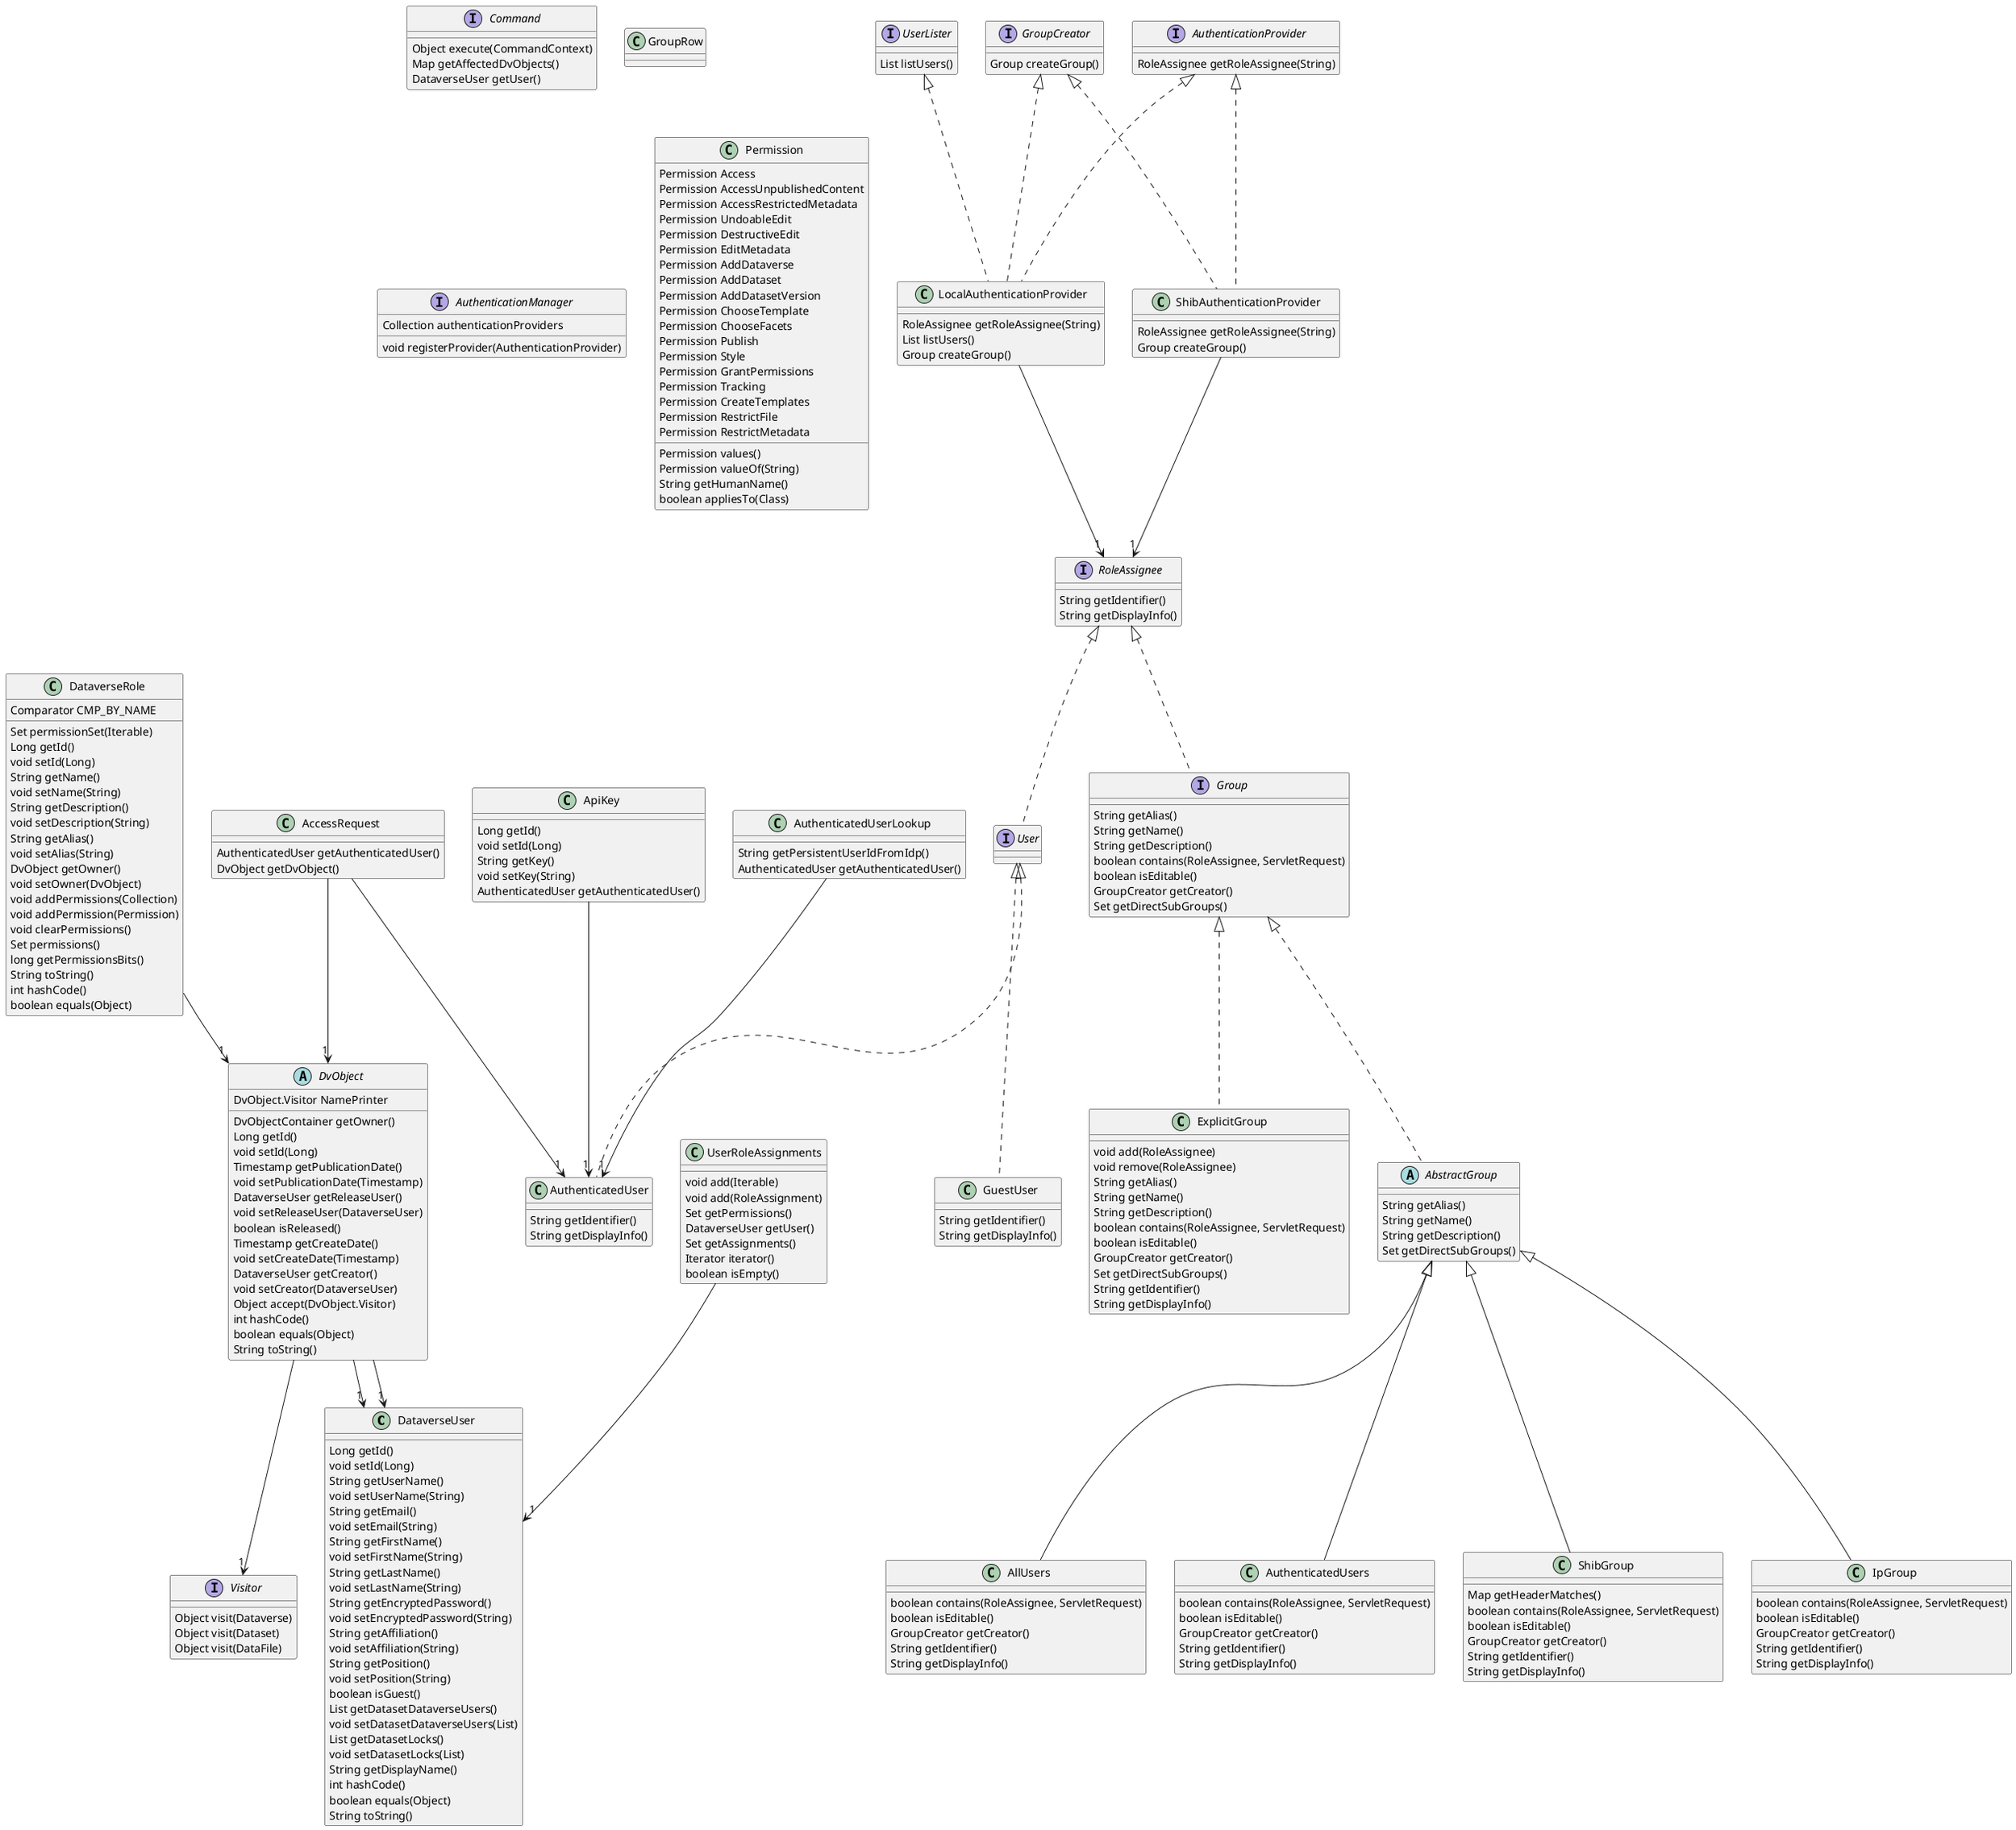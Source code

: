 @startuml

' definitions
' -----------

' package "edu.harvard.iq.dataverse"
class DataverseUser
abstract DvObject
interface Visitor
' end package

' package "edu.harvard.iq.dataverse.engine.command"
interface Command
' end package

' package "edu.harvard.iq.dataverse.authorization.providers.ipaddress"
class IpGroup
' end package

' package "edu.harvard.iq.dataverse.authorization.groups.impl"
abstract AbstractGroup
class AllUsers
class AuthenticatedUsers
class ExplicitGroup
' end package

' package "edu.harvard.iq.dataverse.authorization.providers.shib"
class ShibGroup
' end package

' package "edu.harvard.iq.dataverse.authorization.groups"
interface Group
interface GroupCreator
class GroupRow
' end package

' package "edu.harvard.iq.dataverse.authorization"
class AccessRequest
class ApiKey
class AuthenticatedUser
class AuthenticatedUserLookup
interface AuthenticationManager
interface AuthenticationProvider
class DataverseRole
class GuestUser
class LocalAuthenticationProvider
enum Permission
interface RoleAssignee
class ShibAuthenticationProvider
interface User
interface UserLister
class UserRoleAssignments
class Permission
' end package

' content
' -------

' Visitor:
Visitor : Object visit(Dataverse)
Visitor : Object visit(Dataset)
Visitor : Object visit(DataFile)

' AbstractGroup:
Group <|.. AbstractGroup
AbstractGroup : String getAlias()
AbstractGroup : String getName()
AbstractGroup : String getDescription()
AbstractGroup : Set getDirectSubGroups()

' DvObject:
DvObject : DvObject.Visitor NamePrinter
DvObject --> "1" Visitor
DvObject --> "1" DataverseUser
DvObject --> "1" DataverseUser
DvObject : DvObjectContainer getOwner()
DvObject : Long getId()
DvObject : void setId(Long)
DvObject : Timestamp getPublicationDate()
DvObject : void setPublicationDate(Timestamp)
DvObject : DataverseUser getReleaseUser()
DvObject : void setReleaseUser(DataverseUser)
DvObject : boolean isReleased()
DvObject : Timestamp getCreateDate()
DvObject : void setCreateDate(Timestamp)
DvObject : DataverseUser getCreator()
DvObject : void setCreator(DataverseUser)
DvObject : Object accept(DvObject.Visitor)
DvObject : int hashCode()
DvObject : boolean equals(Object)
DvObject : String toString()

' DataverseRole:
DataverseRole : Comparator CMP_BY_NAME
DataverseRole --> "1" DvObject
DataverseRole : Set permissionSet(Iterable)
DataverseRole : Long getId()
DataverseRole : void setId(Long)
DataverseRole : String getName()
DataverseRole : void setName(String)
DataverseRole : String getDescription()
DataverseRole : void setDescription(String)
DataverseRole : String getAlias()
DataverseRole : void setAlias(String)
DataverseRole : DvObject getOwner()
DataverseRole : void setOwner(DvObject)
DataverseRole : void addPermissions(Collection)
DataverseRole : void addPermission(Permission)
DataverseRole : void clearPermissions()
DataverseRole : Set permissions()
DataverseRole : long getPermissionsBits()
DataverseRole : String toString()
DataverseRole : int hashCode()
DataverseRole : boolean equals(Object)

' GroupRow:

' AuthenticatedUser:
User <|.. AuthenticatedUser
AuthenticatedUser : String getIdentifier()
AuthenticatedUser : String getDisplayInfo()

' UserLister:
UserLister : List listUsers()

' AccessRequest:
AccessRequest --> "1" AuthenticatedUser
AccessRequest --> "1" DvObject
AccessRequest : AuthenticatedUser getAuthenticatedUser()
AccessRequest : DvObject getDvObject()

' ApiKey:
ApiKey --> "1" AuthenticatedUser
ApiKey : Long getId()
ApiKey : void setId(Long)
ApiKey : String getKey()
ApiKey : void setKey(String)
ApiKey : AuthenticatedUser getAuthenticatedUser()

' LocalAuthenticationProvider:
AuthenticationProvider <|.. LocalAuthenticationProvider
UserLister <|.. LocalAuthenticationProvider
GroupCreator <|.. LocalAuthenticationProvider
LocalAuthenticationProvider --> "1" RoleAssignee
LocalAuthenticationProvider : RoleAssignee getRoleAssignee(String)
LocalAuthenticationProvider : List listUsers()
LocalAuthenticationProvider : Group createGroup()

' AuthenticationProvider:
AuthenticationProvider : RoleAssignee getRoleAssignee(String)

' ShibGroup:
AbstractGroup <|-- ShibGroup
ShibGroup : Map getHeaderMatches()
ShibGroup : boolean contains(RoleAssignee, ServletRequest)
ShibGroup : boolean isEditable()
ShibGroup : GroupCreator getCreator()
ShibGroup : String getIdentifier()
ShibGroup : String getDisplayInfo()

' Command:
Command : Object execute(CommandContext)
Command : Map getAffectedDvObjects()
Command : DataverseUser getUser()

' UserRoleAssignments:
UserRoleAssignments --> "1" DataverseUser
UserRoleAssignments : void add(Iterable)
UserRoleAssignments : void add(RoleAssignment)
UserRoleAssignments : Set getPermissions()
UserRoleAssignments : DataverseUser getUser()
UserRoleAssignments : Set getAssignments()
UserRoleAssignments : Iterator iterator()
UserRoleAssignments : boolean isEmpty()

' GuestUser:
User <|.. GuestUser
GuestUser : String getIdentifier()
GuestUser : String getDisplayInfo()

' AllUsers:
AbstractGroup <|-- AllUsers
AllUsers : boolean contains(RoleAssignee, ServletRequest)
AllUsers : boolean isEditable()
AllUsers : GroupCreator getCreator()
AllUsers : String getIdentifier()
AllUsers : String getDisplayInfo()

' Permission:
Permission : Permission Access
Permission : Permission AccessUnpublishedContent
Permission : Permission AccessRestrictedMetadata
Permission : Permission UndoableEdit
Permission : Permission DestructiveEdit
Permission : Permission EditMetadata
Permission : Permission AddDataverse
Permission : Permission AddDataset
Permission : Permission AddDatasetVersion
Permission : Permission ChooseTemplate
Permission : Permission ChooseFacets
Permission : Permission Publish
Permission : Permission Style
Permission : Permission GrantPermissions
Permission : Permission Tracking
Permission : Permission CreateTemplates
Permission : Permission RestrictFile
Permission : Permission RestrictMetadata
Permission : Permission values()
Permission : Permission valueOf(String)
Permission : String getHumanName()
Permission : boolean appliesTo(Class)

' ShibAuthenticationProvider:
AuthenticationProvider <|.. ShibAuthenticationProvider
GroupCreator <|.. ShibAuthenticationProvider
ShibAuthenticationProvider --> "1" RoleAssignee
ShibAuthenticationProvider : RoleAssignee getRoleAssignee(String)
ShibAuthenticationProvider : Group createGroup()

' AuthenticatedUserLookup:
AuthenticatedUserLookup --> "1" AuthenticatedUser
AuthenticatedUserLookup : String getPersistentUserIdFromIdp()
AuthenticatedUserLookup : AuthenticatedUser getAuthenticatedUser()

' DataverseUser:
DataverseUser : Long getId()
DataverseUser : void setId(Long)
DataverseUser : String getUserName()
DataverseUser : void setUserName(String)
DataverseUser : String getEmail()
DataverseUser : void setEmail(String)
DataverseUser : String getFirstName()
DataverseUser : void setFirstName(String)
DataverseUser : String getLastName()
DataverseUser : void setLastName(String)
DataverseUser : String getEncryptedPassword()
DataverseUser : void setEncryptedPassword(String)
DataverseUser : String getAffiliation()
DataverseUser : void setAffiliation(String)
DataverseUser : String getPosition()
DataverseUser : void setPosition(String)
DataverseUser : boolean isGuest()
DataverseUser : List getDatasetDataverseUsers()
DataverseUser : void setDatasetDataverseUsers(List)
DataverseUser : List getDatasetLocks()
DataverseUser : void setDatasetLocks(List)
DataverseUser : String getDisplayName()
DataverseUser : int hashCode()
DataverseUser : boolean equals(Object)
DataverseUser : String toString()

' RoleAssignee:
RoleAssignee : String getIdentifier()
RoleAssignee : String getDisplayInfo()

' AuthenticationManager:
AuthenticationManager : Collection authenticationProviders
AuthenticationManager : void registerProvider(AuthenticationProvider)

' User:
RoleAssignee <|.. User

' Permission:

' ExplicitGroup:
Group <|.. ExplicitGroup
ExplicitGroup : void add(RoleAssignee)
ExplicitGroup : void remove(RoleAssignee)
ExplicitGroup : String getAlias()
ExplicitGroup : String getName()
ExplicitGroup : String getDescription()
ExplicitGroup : boolean contains(RoleAssignee, ServletRequest)
ExplicitGroup : boolean isEditable()
ExplicitGroup : GroupCreator getCreator()
ExplicitGroup : Set getDirectSubGroups()
ExplicitGroup : String getIdentifier()
ExplicitGroup : String getDisplayInfo()

' IpGroup:
AbstractGroup <|-- IpGroup
IpGroup : boolean contains(RoleAssignee, ServletRequest)
IpGroup : boolean isEditable()
IpGroup : GroupCreator getCreator()
IpGroup : String getIdentifier()
IpGroup : String getDisplayInfo()

' GroupCreator:
GroupCreator : Group createGroup()

' AuthenticatedUsers:
AbstractGroup <|-- AuthenticatedUsers
AuthenticatedUsers : boolean contains(RoleAssignee, ServletRequest)
AuthenticatedUsers : boolean isEditable()
AuthenticatedUsers : GroupCreator getCreator()
AuthenticatedUsers : String getIdentifier()
AuthenticatedUsers : String getDisplayInfo()

' Group:
RoleAssignee <|.. Group
Group : String getAlias()
Group : String getName()
Group : String getDescription()
Group : boolean contains(RoleAssignee, ServletRequest)
Group : boolean isEditable()
Group : GroupCreator getCreator()
Group : Set getDirectSubGroups()

@enduml
